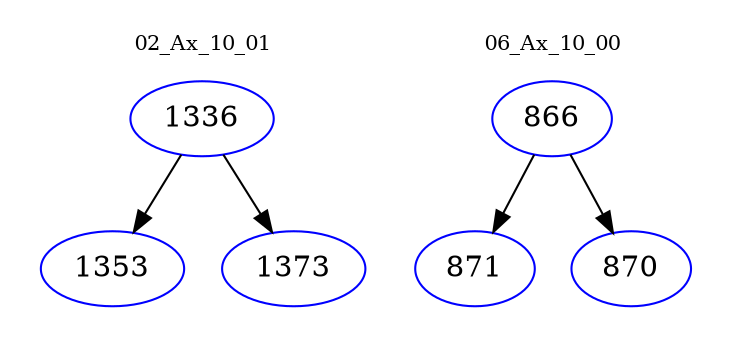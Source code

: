 digraph{
subgraph cluster_0 {
color = white
label = "02_Ax_10_01";
fontsize=10;
T0_1336 [label="1336", color="blue"]
T0_1336 -> T0_1353 [color="black"]
T0_1353 [label="1353", color="blue"]
T0_1336 -> T0_1373 [color="black"]
T0_1373 [label="1373", color="blue"]
}
subgraph cluster_1 {
color = white
label = "06_Ax_10_00";
fontsize=10;
T1_866 [label="866", color="blue"]
T1_866 -> T1_871 [color="black"]
T1_871 [label="871", color="blue"]
T1_866 -> T1_870 [color="black"]
T1_870 [label="870", color="blue"]
}
}
